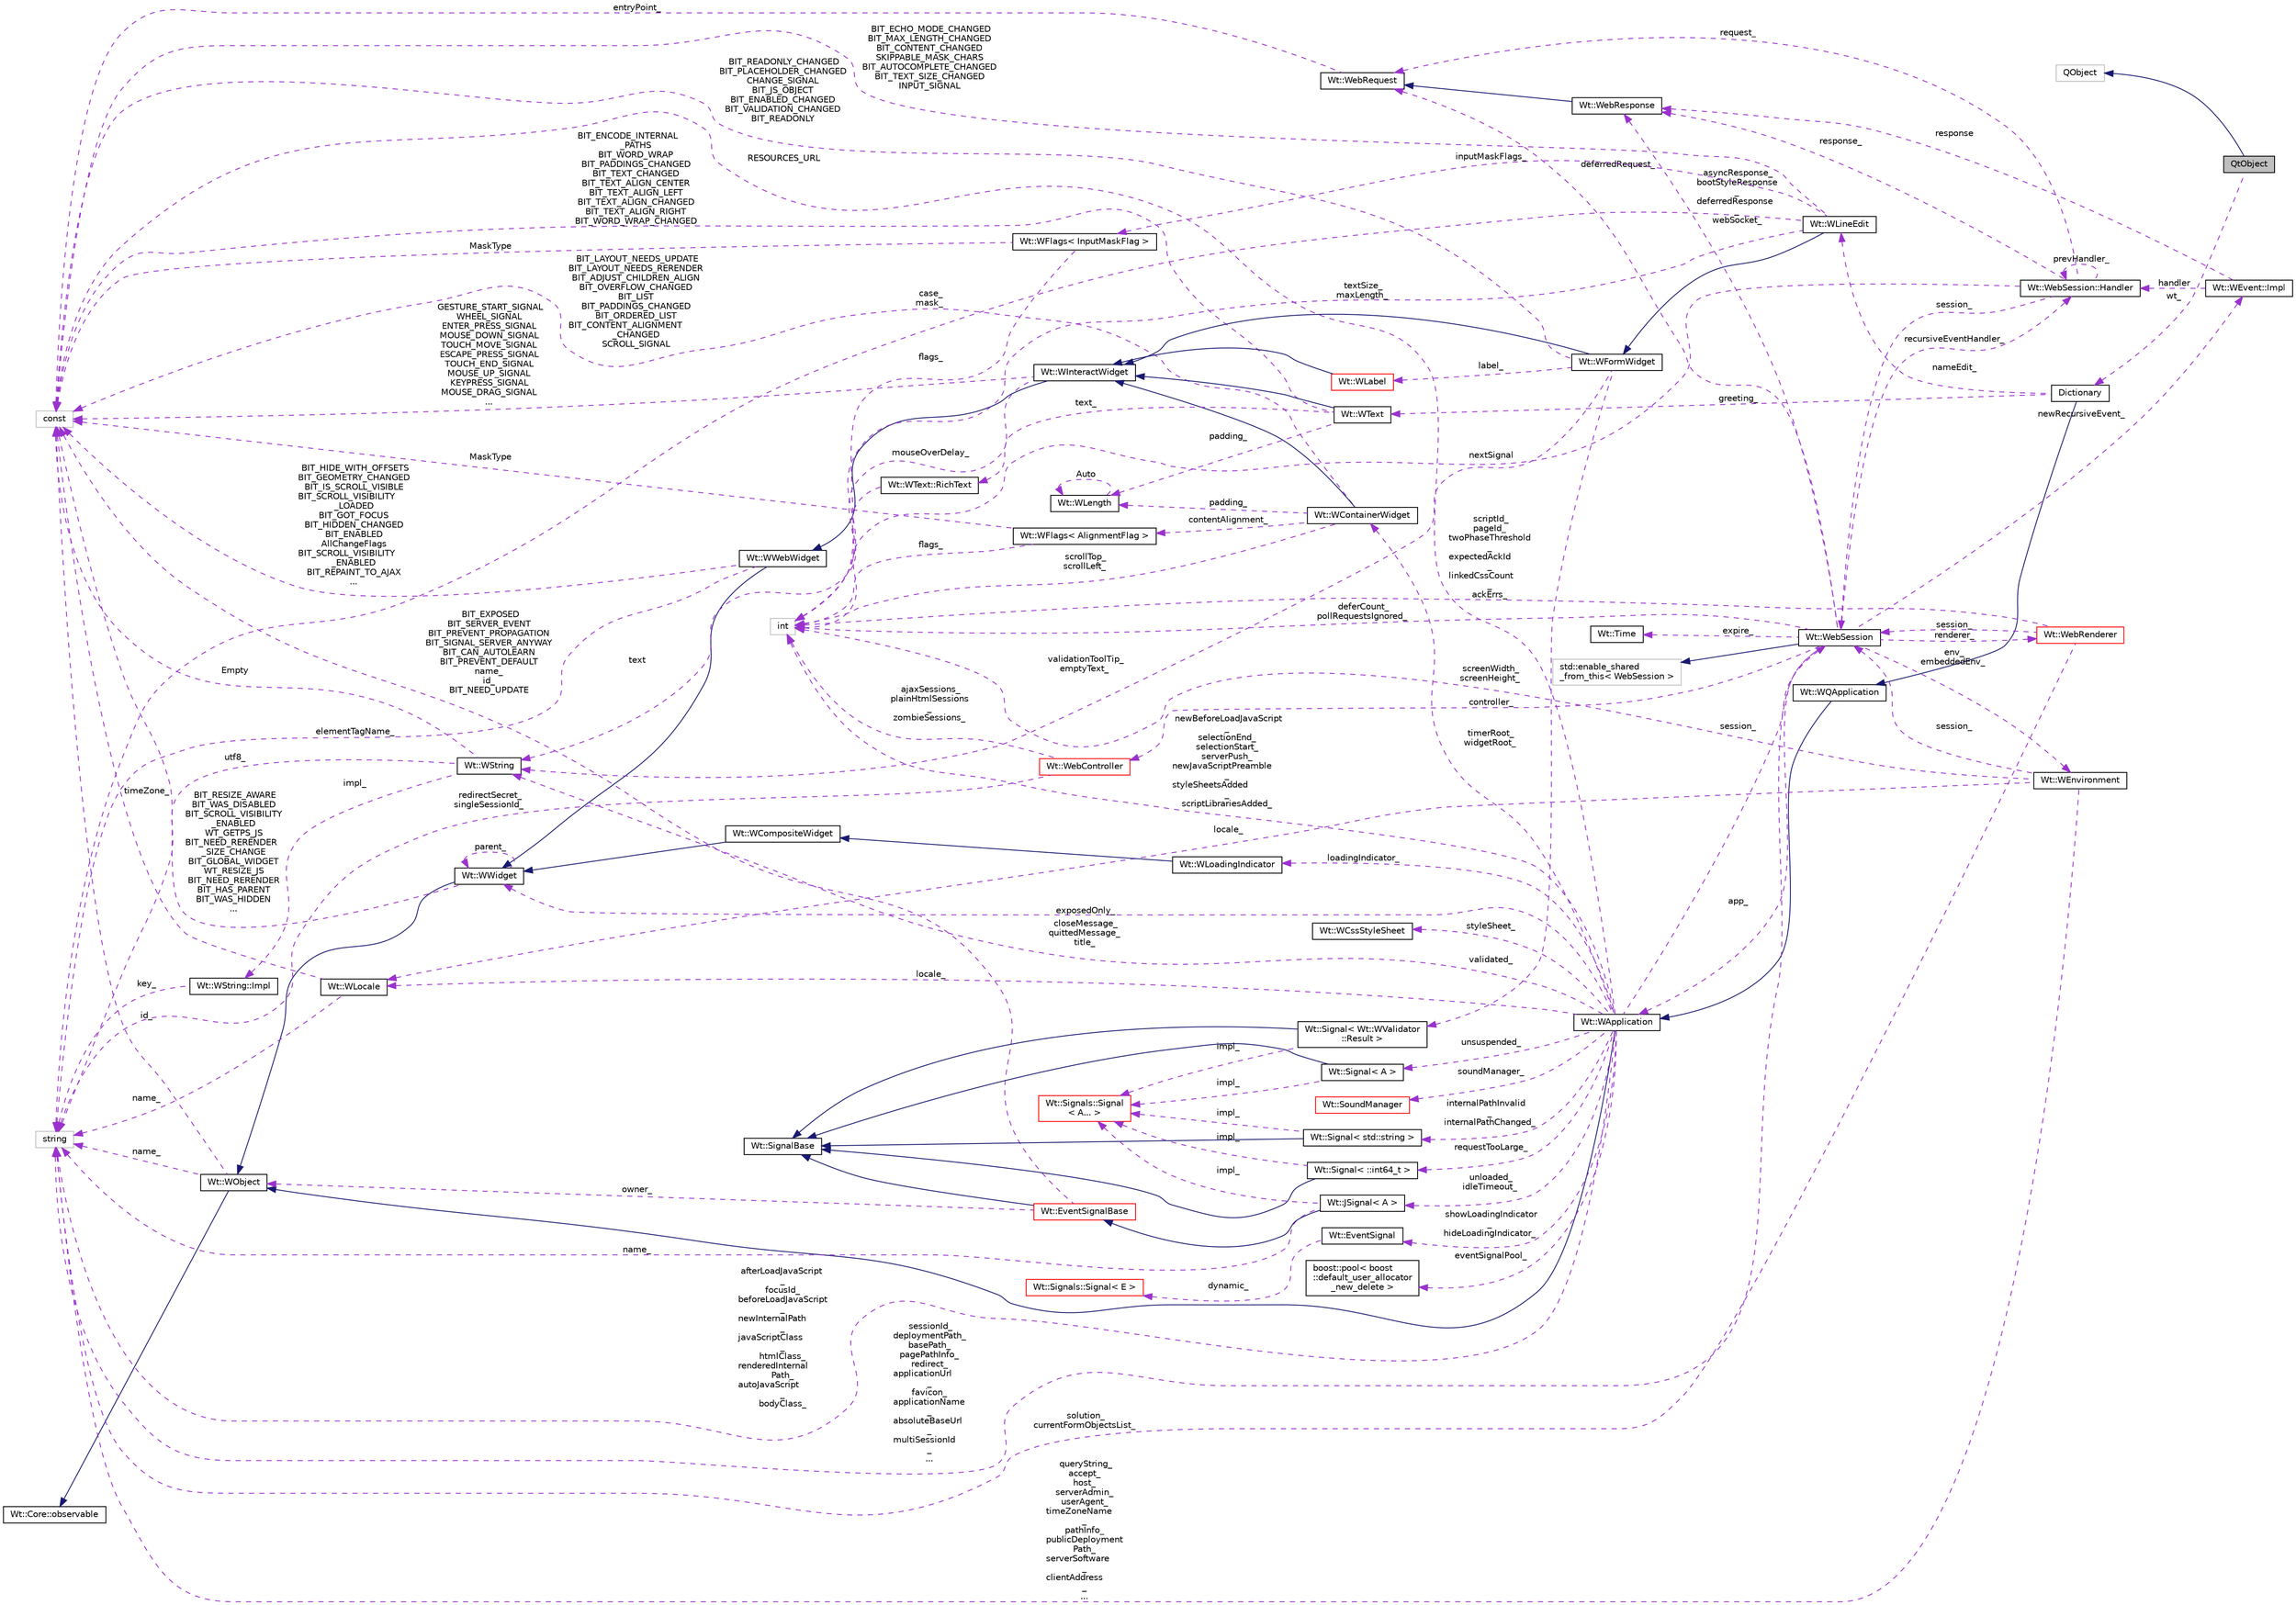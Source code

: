 digraph "QtObject"
{
 // LATEX_PDF_SIZE
  edge [fontname="Helvetica",fontsize="10",labelfontname="Helvetica",labelfontsize="10"];
  node [fontname="Helvetica",fontsize="10",shape=record];
  rankdir="LR";
  Node1 [label="QtObject",height=0.2,width=0.4,color="black", fillcolor="grey75", style="filled", fontcolor="black",tooltip="A simple Qt object with sample signal and slot."];
  Node2 -> Node1 [dir="back",color="midnightblue",fontsize="10",style="solid",fontname="Helvetica"];
  Node2 [label="QObject",height=0.2,width=0.4,color="grey75", fillcolor="white", style="filled",tooltip=" "];
  Node3 -> Node1 [dir="back",color="darkorchid3",fontsize="10",style="dashed",label=" wt_" ,fontname="Helvetica"];
  Node3 [label="Dictionary",height=0.2,width=0.4,color="black", fillcolor="white", style="filled",URL="$classDictionary.html",tooltip=" "];
  Node4 -> Node3 [dir="back",color="midnightblue",fontsize="10",style="solid",fontname="Helvetica"];
  Node4 [label="Wt::WQApplication",height=0.2,width=0.4,color="black", fillcolor="white", style="filled",URL="$classWt_1_1WQApplication.html",tooltip="An application class that provides interopability between Wt and Qt."];
  Node5 -> Node4 [dir="back",color="midnightblue",fontsize="10",style="solid",fontname="Helvetica"];
  Node5 [label="Wt::WApplication",height=0.2,width=0.4,color="black", fillcolor="white", style="filled",URL="$classWt_1_1WApplication.html",tooltip="Represents an application instance for a single session."];
  Node6 -> Node5 [dir="back",color="midnightblue",fontsize="10",style="solid",fontname="Helvetica"];
  Node6 [label="Wt::WObject",height=0.2,width=0.4,color="black", fillcolor="white", style="filled",URL="$classWt_1_1WObject.html",tooltip="A base class for objects that participate in the signal/slot system."];
  Node7 -> Node6 [dir="back",color="midnightblue",fontsize="10",style="solid",fontname="Helvetica"];
  Node7 [label="Wt::Core::observable",height=0.2,width=0.4,color="black", fillcolor="white", style="filled",URL="$classWt_1_1Core_1_1observable.html",tooltip="A base class for objects whose life-time can be tracked."];
  Node8 -> Node6 [dir="back",color="darkorchid3",fontsize="10",style="dashed",label=" name_" ,fontname="Helvetica"];
  Node8 [label="string",height=0.2,width=0.4,color="grey75", fillcolor="white", style="filled",tooltip=" "];
  Node9 -> Node6 [dir="back",color="darkorchid3",fontsize="10",style="dashed",label=" id_" ,fontname="Helvetica"];
  Node9 [label="const",height=0.2,width=0.4,color="grey75", fillcolor="white", style="filled",tooltip=" "];
  Node10 -> Node5 [dir="back",color="darkorchid3",fontsize="10",style="dashed",label=" timerRoot_\nwidgetRoot_" ,fontname="Helvetica"];
  Node10 [label="Wt::WContainerWidget",height=0.2,width=0.4,color="black", fillcolor="white", style="filled",URL="$classWt_1_1WContainerWidget.html",tooltip="A widget that holds and manages child widgets."];
  Node11 -> Node10 [dir="back",color="midnightblue",fontsize="10",style="solid",fontname="Helvetica"];
  Node11 [label="Wt::WInteractWidget",height=0.2,width=0.4,color="black", fillcolor="white", style="filled",URL="$classWt_1_1WInteractWidget.html",tooltip="An abstract widget that can receive user-interface interaction."];
  Node12 -> Node11 [dir="back",color="midnightblue",fontsize="10",style="solid",fontname="Helvetica"];
  Node12 [label="Wt::WWebWidget",height=0.2,width=0.4,color="black", fillcolor="white", style="filled",URL="$classWt_1_1WWebWidget.html",tooltip="A base class for widgets with an HTML counterpart."];
  Node13 -> Node12 [dir="back",color="midnightblue",fontsize="10",style="solid",fontname="Helvetica"];
  Node13 [label="Wt::WWidget",height=0.2,width=0.4,color="black", fillcolor="white", style="filled",URL="$classWt_1_1WWidget.html",tooltip="The abstract base class for a user-interface component."];
  Node6 -> Node13 [dir="back",color="midnightblue",fontsize="10",style="solid",fontname="Helvetica"];
  Node13 -> Node13 [dir="back",color="darkorchid3",fontsize="10",style="dashed",label=" parent_" ,fontname="Helvetica"];
  Node9 -> Node13 [dir="back",color="darkorchid3",fontsize="10",style="dashed",label=" BIT_RESIZE_AWARE\nBIT_WAS_DISABLED\nBIT_SCROLL_VISIBILITY\l_ENABLED\nWT_GETPS_JS\nBIT_NEED_RERENDER\l_SIZE_CHANGE\nBIT_GLOBAL_WIDGET\nWT_RESIZE_JS\nBIT_NEED_RERENDER\nBIT_HAS_PARENT\nBIT_WAS_HIDDEN\n..." ,fontname="Helvetica"];
  Node8 -> Node12 [dir="back",color="darkorchid3",fontsize="10",style="dashed",label=" elementTagName_" ,fontname="Helvetica"];
  Node9 -> Node12 [dir="back",color="darkorchid3",fontsize="10",style="dashed",label=" BIT_HIDE_WITH_OFFSETS\nBIT_GEOMETRY_CHANGED\nBIT_IS_SCROLL_VISIBLE\nBIT_SCROLL_VISIBILITY\l_LOADED\nBIT_GOT_FOCUS\nBIT_HIDDEN_CHANGED\nBIT_ENABLED\nAllChangeFlags\nBIT_SCROLL_VISIBILITY\l_ENABLED\nBIT_REPAINT_TO_AJAX\n..." ,fontname="Helvetica"];
  Node14 -> Node11 [dir="back",color="darkorchid3",fontsize="10",style="dashed",label=" mouseOverDelay_" ,fontname="Helvetica"];
  Node14 [label="int",height=0.2,width=0.4,color="grey75", fillcolor="white", style="filled",tooltip=" "];
  Node9 -> Node11 [dir="back",color="darkorchid3",fontsize="10",style="dashed",label=" GESTURE_START_SIGNAL\nWHEEL_SIGNAL\nENTER_PRESS_SIGNAL\nMOUSE_DOWN_SIGNAL\nTOUCH_MOVE_SIGNAL\nESCAPE_PRESS_SIGNAL\nTOUCH_END_SIGNAL\nMOUSE_UP_SIGNAL\nKEYPRESS_SIGNAL\nMOUSE_DRAG_SIGNAL\n..." ,fontname="Helvetica"];
  Node14 -> Node10 [dir="back",color="darkorchid3",fontsize="10",style="dashed",label=" scrollTop_\nscrollLeft_" ,fontname="Helvetica"];
  Node15 -> Node10 [dir="back",color="darkorchid3",fontsize="10",style="dashed",label=" contentAlignment_" ,fontname="Helvetica"];
  Node15 [label="Wt::WFlags\< AlignmentFlag \>",height=0.2,width=0.4,color="black", fillcolor="white", style="filled",URL="$classWt_1_1WFlags.html",tooltip=" "];
  Node14 -> Node15 [dir="back",color="darkorchid3",fontsize="10",style="dashed",label=" flags_" ,fontname="Helvetica"];
  Node9 -> Node15 [dir="back",color="darkorchid3",fontsize="10",style="dashed",label=" MaskType" ,fontname="Helvetica"];
  Node16 -> Node10 [dir="back",color="darkorchid3",fontsize="10",style="dashed",label=" padding_" ,fontname="Helvetica"];
  Node16 [label="Wt::WLength",height=0.2,width=0.4,color="black", fillcolor="white", style="filled",URL="$classWt_1_1WLength.html",tooltip="A value class that describes a CSS length."];
  Node16 -> Node16 [dir="back",color="darkorchid3",fontsize="10",style="dashed",label=" Auto" ,fontname="Helvetica"];
  Node9 -> Node10 [dir="back",color="darkorchid3",fontsize="10",style="dashed",label=" BIT_LAYOUT_NEEDS_UPDATE\nBIT_LAYOUT_NEEDS_RERENDER\nBIT_ADJUST_CHILDREN_ALIGN\nBIT_OVERFLOW_CHANGED\nBIT_LIST\nBIT_PADDINGS_CHANGED\nBIT_ORDERED_LIST\nBIT_CONTENT_ALIGNMENT\l_CHANGED\nSCROLL_SIGNAL" ,fontname="Helvetica"];
  Node17 -> Node5 [dir="back",color="darkorchid3",fontsize="10",style="dashed",label=" unsuspended_" ,fontname="Helvetica"];
  Node17 [label="Wt::Signal\< A \>",height=0.2,width=0.4,color="black", fillcolor="white", style="filled",URL="$classWt_1_1Signal.html",tooltip="A signal that propagates events to listeners."];
  Node18 -> Node17 [dir="back",color="midnightblue",fontsize="10",style="solid",fontname="Helvetica"];
  Node18 [label="Wt::SignalBase",height=0.2,width=0.4,color="black", fillcolor="white", style="filled",URL="$classWt_1_1SignalBase.html",tooltip="Abstract base class of a signal."];
  Node19 -> Node17 [dir="back",color="darkorchid3",fontsize="10",style="dashed",label=" impl_" ,fontname="Helvetica"];
  Node19 [label="Wt::Signals::Signal\l\< A... \>",height=0.2,width=0.4,color="red", fillcolor="white", style="filled",URL="$structWt_1_1Signals_1_1Signal.html",tooltip=" "];
  Node26 -> Node5 [dir="back",color="darkorchid3",fontsize="10",style="dashed",label=" session_" ,fontname="Helvetica"];
  Node26 [label="Wt::WebSession",height=0.2,width=0.4,color="black", fillcolor="white", style="filled",URL="$classWt_1_1WebSession.html",tooltip=" "];
  Node27 -> Node26 [dir="back",color="midnightblue",fontsize="10",style="solid",fontname="Helvetica"];
  Node27 [label="std::enable_shared\l_from_this\< WebSession \>",height=0.2,width=0.4,color="grey75", fillcolor="white", style="filled",tooltip=" "];
  Node5 -> Node26 [dir="back",color="darkorchid3",fontsize="10",style="dashed",label=" app_" ,fontname="Helvetica"];
  Node28 -> Node26 [dir="back",color="darkorchid3",fontsize="10",style="dashed",label=" env_\nembeddedEnv_" ,fontname="Helvetica"];
  Node28 [label="Wt::WEnvironment",height=0.2,width=0.4,color="black", fillcolor="white", style="filled",URL="$classWt_1_1WEnvironment.html",tooltip="A class that captures information on the application environment."];
  Node26 -> Node28 [dir="back",color="darkorchid3",fontsize="10",style="dashed",label=" session_" ,fontname="Helvetica"];
  Node29 -> Node28 [dir="back",color="darkorchid3",fontsize="10",style="dashed",label=" locale_" ,fontname="Helvetica"];
  Node29 [label="Wt::WLocale",height=0.2,width=0.4,color="black", fillcolor="white", style="filled",URL="$classWt_1_1WLocale.html",tooltip="A locale."];
  Node8 -> Node29 [dir="back",color="darkorchid3",fontsize="10",style="dashed",label=" name_" ,fontname="Helvetica"];
  Node9 -> Node29 [dir="back",color="darkorchid3",fontsize="10",style="dashed",label=" timeZone_" ,fontname="Helvetica"];
  Node14 -> Node28 [dir="back",color="darkorchid3",fontsize="10",style="dashed",label=" screenWidth_\nscreenHeight_" ,fontname="Helvetica"];
  Node8 -> Node28 [dir="back",color="darkorchid3",fontsize="10",style="dashed",label=" queryString_\naccept_\nhost_\nserverAdmin_\nuserAgent_\ntimeZoneName\l_\npathInfo_\npublicDeployment\lPath_\nserverSoftware\l_\nclientAddress\l_\n..." ,fontname="Helvetica"];
  Node30 -> Node26 [dir="back",color="darkorchid3",fontsize="10",style="dashed",label=" deferredRequest_" ,fontname="Helvetica"];
  Node30 [label="Wt::WebRequest",height=0.2,width=0.4,color="black", fillcolor="white", style="filled",URL="$classWt_1_1WebRequest.html",tooltip=" "];
  Node9 -> Node30 [dir="back",color="darkorchid3",fontsize="10",style="dashed",label=" entryPoint_" ,fontname="Helvetica"];
  Node31 -> Node26 [dir="back",color="darkorchid3",fontsize="10",style="dashed",label=" renderer_" ,fontname="Helvetica"];
  Node31 [label="Wt::WebRenderer",height=0.2,width=0.4,color="red", fillcolor="white", style="filled",URL="$classWt_1_1WebRenderer.html",tooltip=" "];
  Node26 -> Node31 [dir="back",color="darkorchid3",fontsize="10",style="dashed",label=" session_" ,fontname="Helvetica"];
  Node14 -> Node31 [dir="back",color="darkorchid3",fontsize="10",style="dashed",label=" scriptId_\npageId_\ntwoPhaseThreshold\l_\nexpectedAckId\l_\nlinkedCssCount\l_\nackErrs_" ,fontname="Helvetica"];
  Node8 -> Node31 [dir="back",color="darkorchid3",fontsize="10",style="dashed",label=" solution_\ncurrentFormObjectsList_" ,fontname="Helvetica"];
  Node34 -> Node26 [dir="back",color="darkorchid3",fontsize="10",style="dashed",label=" newRecursiveEvent_" ,fontname="Helvetica"];
  Node34 [label="Wt::WEvent::Impl",height=0.2,width=0.4,color="black", fillcolor="white", style="filled",URL="$structWt_1_1WEvent_1_1Impl.html",tooltip=" "];
  Node35 -> Node34 [dir="back",color="darkorchid3",fontsize="10",style="dashed",label=" response" ,fontname="Helvetica"];
  Node35 [label="Wt::WebResponse",height=0.2,width=0.4,color="black", fillcolor="white", style="filled",URL="$classWt_1_1WebResponse.html",tooltip=" "];
  Node30 -> Node35 [dir="back",color="midnightblue",fontsize="10",style="solid",fontname="Helvetica"];
  Node36 -> Node34 [dir="back",color="darkorchid3",fontsize="10",style="dashed",label=" handler" ,fontname="Helvetica"];
  Node36 [label="Wt::WebSession::Handler",height=0.2,width=0.4,color="black", fillcolor="white", style="filled",URL="$classWt_1_1WebSession_1_1Handler.html",tooltip=" "];
  Node30 -> Node36 [dir="back",color="darkorchid3",fontsize="10",style="dashed",label=" request_" ,fontname="Helvetica"];
  Node26 -> Node36 [dir="back",color="darkorchid3",fontsize="10",style="dashed",label=" session_" ,fontname="Helvetica"];
  Node35 -> Node36 [dir="back",color="darkorchid3",fontsize="10",style="dashed",label=" response_" ,fontname="Helvetica"];
  Node14 -> Node36 [dir="back",color="darkorchid3",fontsize="10",style="dashed",label=" nextSignal" ,fontname="Helvetica"];
  Node36 -> Node36 [dir="back",color="darkorchid3",fontsize="10",style="dashed",label=" prevHandler_" ,fontname="Helvetica"];
  Node37 -> Node26 [dir="back",color="darkorchid3",fontsize="10",style="dashed",label=" expire_" ,fontname="Helvetica"];
  Node37 [label="Wt::Time",height=0.2,width=0.4,color="black", fillcolor="white", style="filled",URL="$classWt_1_1Time.html",tooltip=" "];
  Node38 -> Node26 [dir="back",color="darkorchid3",fontsize="10",style="dashed",label=" controller_" ,fontname="Helvetica"];
  Node38 [label="Wt::WebController",height=0.2,width=0.4,color="red", fillcolor="white", style="filled",URL="$classWt_1_1WebController.html",tooltip=" "];
  Node14 -> Node38 [dir="back",color="darkorchid3",fontsize="10",style="dashed",label=" ajaxSessions_\nplainHtmlSessions\l_\nzombieSessions_" ,fontname="Helvetica"];
  Node8 -> Node38 [dir="back",color="darkorchid3",fontsize="10",style="dashed",label=" redirectSecret_\nsingleSessionId_" ,fontname="Helvetica"];
  Node35 -> Node26 [dir="back",color="darkorchid3",fontsize="10",style="dashed",label=" asyncResponse_\nbootStyleResponse\l_\ndeferredResponse\l_\nwebSocket_" ,fontname="Helvetica"];
  Node14 -> Node26 [dir="back",color="darkorchid3",fontsize="10",style="dashed",label=" deferCount_\npollRequestsIgnored_" ,fontname="Helvetica"];
  Node8 -> Node26 [dir="back",color="darkorchid3",fontsize="10",style="dashed",label=" sessionId_\ndeploymentPath_\nbasePath_\npagePathInfo_\nredirect_\napplicationUrl\l_\nfavicon_\napplicationName\l_\nabsoluteBaseUrl\l_\nmultiSessionId\l_\n..." ,fontname="Helvetica"];
  Node36 -> Node26 [dir="back",color="darkorchid3",fontsize="10",style="dashed",label=" recursiveEventHandler_" ,fontname="Helvetica"];
  Node45 -> Node5 [dir="back",color="darkorchid3",fontsize="10",style="dashed",label=" closeMessage_\nquittedMessage_\ntitle_" ,fontname="Helvetica"];
  Node45 [label="Wt::WString",height=0.2,width=0.4,color="black", fillcolor="white", style="filled",URL="$classWt_1_1WString.html",tooltip="A value class which describes a locale-aware unicode string."];
  Node46 -> Node45 [dir="back",color="darkorchid3",fontsize="10",style="dashed",label=" impl_" ,fontname="Helvetica"];
  Node46 [label="Wt::WString::Impl",height=0.2,width=0.4,color="black", fillcolor="white", style="filled",URL="$structWt_1_1WString_1_1Impl.html",tooltip=" "];
  Node8 -> Node46 [dir="back",color="darkorchid3",fontsize="10",style="dashed",label=" key_" ,fontname="Helvetica"];
  Node8 -> Node45 [dir="back",color="darkorchid3",fontsize="10",style="dashed",label=" utf8_" ,fontname="Helvetica"];
  Node9 -> Node45 [dir="back",color="darkorchid3",fontsize="10",style="dashed",label=" Empty" ,fontname="Helvetica"];
  Node47 -> Node5 [dir="back",color="darkorchid3",fontsize="10",style="dashed",label=" showLoadingIndicator\l_\nhideLoadingIndicator_" ,fontname="Helvetica"];
  Node47 [label="Wt::EventSignal",height=0.2,width=0.4,color="black", fillcolor="white", style="filled",URL="$classWt_1_1EventSignal.html",tooltip="A signal that conveys user-interface events."];
  Node48 -> Node47 [dir="back",color="darkorchid3",fontsize="10",style="dashed",label=" dynamic_" ,fontname="Helvetica"];
  Node48 [label="Wt::Signals::Signal\< E \>",height=0.2,width=0.4,color="red", fillcolor="white", style="filled",URL="$structWt_1_1Signals_1_1Signal.html",tooltip=" "];
  Node49 -> Node5 [dir="back",color="darkorchid3",fontsize="10",style="dashed",label=" eventSignalPool_" ,fontname="Helvetica"];
  Node49 [label="boost::pool\< boost\l::default_user_allocator\l_new_delete \>",height=0.2,width=0.4,color="black", fillcolor="white", style="filled",URL="$classboost_1_1pool.html",tooltip=" "];
  Node29 -> Node5 [dir="back",color="darkorchid3",fontsize="10",style="dashed",label=" locale_" ,fontname="Helvetica"];
  Node50 -> Node5 [dir="back",color="darkorchid3",fontsize="10",style="dashed",label=" unloaded_\nidleTimeout_" ,fontname="Helvetica"];
  Node50 [label="Wt::JSignal\< A \>",height=0.2,width=0.4,color="black", fillcolor="white", style="filled",URL="$classWt_1_1JSignal.html",tooltip="A signal to relay JavaScript to C++ calls."];
  Node51 -> Node50 [dir="back",color="midnightblue",fontsize="10",style="solid",fontname="Helvetica"];
  Node51 [label="Wt::EventSignalBase",height=0.2,width=0.4,color="red", fillcolor="white", style="filled",URL="$classWt_1_1EventSignalBase.html",tooltip="Abstract base class of an event signal."];
  Node18 -> Node51 [dir="back",color="midnightblue",fontsize="10",style="solid",fontname="Helvetica"];
  Node6 -> Node51 [dir="back",color="darkorchid3",fontsize="10",style="dashed",label=" owner_" ,fontname="Helvetica"];
  Node9 -> Node51 [dir="back",color="darkorchid3",fontsize="10",style="dashed",label=" BIT_EXPOSED\nBIT_SERVER_EVENT\nBIT_PREVENT_PROPAGATION\nBIT_SIGNAL_SERVER_ANYWAY\nBIT_CAN_AUTOLEARN\nBIT_PREVENT_DEFAULT\nname_\nid_\nBIT_NEED_UPDATE" ,fontname="Helvetica"];
  Node8 -> Node50 [dir="back",color="darkorchid3",fontsize="10",style="dashed",label=" name_" ,fontname="Helvetica"];
  Node19 -> Node50 [dir="back",color="darkorchid3",fontsize="10",style="dashed",label=" impl_" ,fontname="Helvetica"];
  Node53 -> Node5 [dir="back",color="darkorchid3",fontsize="10",style="dashed",label=" loadingIndicator_" ,fontname="Helvetica"];
  Node53 [label="Wt::WLoadingIndicator",height=0.2,width=0.4,color="black", fillcolor="white", style="filled",URL="$classWt_1_1WLoadingIndicator.html",tooltip="An abstract interface for a loading indicator."];
  Node54 -> Node53 [dir="back",color="midnightblue",fontsize="10",style="solid",fontname="Helvetica"];
  Node54 [label="Wt::WCompositeWidget",height=0.2,width=0.4,color="black", fillcolor="white", style="filled",URL="$classWt_1_1WCompositeWidget.html",tooltip="A widget that hides the implementation of composite widgets."];
  Node13 -> Node54 [dir="back",color="midnightblue",fontsize="10",style="solid",fontname="Helvetica"];
  Node55 -> Node5 [dir="back",color="darkorchid3",fontsize="10",style="dashed",label=" styleSheet_" ,fontname="Helvetica"];
  Node55 [label="Wt::WCssStyleSheet",height=0.2,width=0.4,color="black", fillcolor="white", style="filled",URL="$classWt_1_1WCssStyleSheet.html",tooltip="A CSS style sheet."];
  Node56 -> Node5 [dir="back",color="darkorchid3",fontsize="10",style="dashed",label=" internalPathInvalid\l_\ninternalPathChanged_" ,fontname="Helvetica"];
  Node56 [label="Wt::Signal\< std::string \>",height=0.2,width=0.4,color="black", fillcolor="white", style="filled",URL="$classWt_1_1Signal.html",tooltip=" "];
  Node18 -> Node56 [dir="back",color="midnightblue",fontsize="10",style="solid",fontname="Helvetica"];
  Node19 -> Node56 [dir="back",color="darkorchid3",fontsize="10",style="dashed",label=" impl_" ,fontname="Helvetica"];
  Node57 -> Node5 [dir="back",color="darkorchid3",fontsize="10",style="dashed",label=" requestTooLarge_" ,fontname="Helvetica"];
  Node57 [label="Wt::Signal\< ::int64_t \>",height=0.2,width=0.4,color="black", fillcolor="white", style="filled",URL="$classWt_1_1Signal.html",tooltip=" "];
  Node18 -> Node57 [dir="back",color="midnightblue",fontsize="10",style="solid",fontname="Helvetica"];
  Node19 -> Node57 [dir="back",color="darkorchid3",fontsize="10",style="dashed",label=" impl_" ,fontname="Helvetica"];
  Node14 -> Node5 [dir="back",color="darkorchid3",fontsize="10",style="dashed",label=" newBeforeLoadJavaScript\l_\nselectionEnd_\nselectionStart_\nserverPush_\nnewJavaScriptPreamble\l_\nstyleSheetsAdded\l_\nscriptLibrariesAdded_" ,fontname="Helvetica"];
  Node58 -> Node5 [dir="back",color="darkorchid3",fontsize="10",style="dashed",label=" soundManager_" ,fontname="Helvetica"];
  Node58 [label="Wt::SoundManager",height=0.2,width=0.4,color="red", fillcolor="white", style="filled",URL="$classWt_1_1SoundManager.html",tooltip=" "];
  Node13 -> Node5 [dir="back",color="darkorchid3",fontsize="10",style="dashed",label=" exposedOnly_" ,fontname="Helvetica"];
  Node8 -> Node5 [dir="back",color="darkorchid3",fontsize="10",style="dashed",label=" afterLoadJavaScript\l_\nfocusId_\nbeforeLoadJavaScript\l_\nnewInternalPath\l_\njavaScriptClass\l_\nhtmlClass_\nrenderedInternal\lPath_\nautoJavaScript\l_\nbodyClass_" ,fontname="Helvetica"];
  Node9 -> Node5 [dir="back",color="darkorchid3",fontsize="10",style="dashed",label=" RESOURCES_URL" ,fontname="Helvetica"];
  Node69 -> Node3 [dir="back",color="darkorchid3",fontsize="10",style="dashed",label=" nameEdit_" ,fontname="Helvetica"];
  Node69 [label="Wt::WLineEdit",height=0.2,width=0.4,color="black", fillcolor="white", style="filled",URL="$classWt_1_1WLineEdit.html",tooltip="A widget that provides a single line edit."];
  Node70 -> Node69 [dir="back",color="midnightblue",fontsize="10",style="solid",fontname="Helvetica"];
  Node70 [label="Wt::WFormWidget",height=0.2,width=0.4,color="black", fillcolor="white", style="filled",URL="$classWt_1_1WFormWidget.html",tooltip="An abstract widget that corresponds to an HTML form element."];
  Node11 -> Node70 [dir="back",color="midnightblue",fontsize="10",style="solid",fontname="Helvetica"];
  Node45 -> Node70 [dir="back",color="darkorchid3",fontsize="10",style="dashed",label=" validationToolTip_\nemptyText_" ,fontname="Helvetica"];
  Node71 -> Node70 [dir="back",color="darkorchid3",fontsize="10",style="dashed",label=" label_" ,fontname="Helvetica"];
  Node71 [label="Wt::WLabel",height=0.2,width=0.4,color="red", fillcolor="white", style="filled",URL="$classWt_1_1WLabel.html",tooltip="A label for a form field."];
  Node11 -> Node71 [dir="back",color="midnightblue",fontsize="10",style="solid",fontname="Helvetica"];
  Node73 -> Node70 [dir="back",color="darkorchid3",fontsize="10",style="dashed",label=" validated_" ,fontname="Helvetica"];
  Node73 [label="Wt::Signal\< Wt::WValidator\l::Result \>",height=0.2,width=0.4,color="black", fillcolor="white", style="filled",URL="$classWt_1_1Signal.html",tooltip=" "];
  Node18 -> Node73 [dir="back",color="midnightblue",fontsize="10",style="solid",fontname="Helvetica"];
  Node19 -> Node73 [dir="back",color="darkorchid3",fontsize="10",style="dashed",label=" impl_" ,fontname="Helvetica"];
  Node9 -> Node70 [dir="back",color="darkorchid3",fontsize="10",style="dashed",label=" BIT_READONLY_CHANGED\nBIT_PLACEHOLDER_CHANGED\nCHANGE_SIGNAL\nBIT_JS_OBJECT\nBIT_ENABLED_CHANGED\nBIT_VALIDATION_CHANGED\nBIT_READONLY" ,fontname="Helvetica"];
  Node74 -> Node69 [dir="back",color="darkorchid3",fontsize="10",style="dashed",label=" inputMaskFlags_" ,fontname="Helvetica"];
  Node74 [label="Wt::WFlags\< InputMaskFlag \>",height=0.2,width=0.4,color="black", fillcolor="white", style="filled",URL="$classWt_1_1WFlags.html",tooltip=" "];
  Node14 -> Node74 [dir="back",color="darkorchid3",fontsize="10",style="dashed",label=" flags_" ,fontname="Helvetica"];
  Node9 -> Node74 [dir="back",color="darkorchid3",fontsize="10",style="dashed",label=" MaskType" ,fontname="Helvetica"];
  Node14 -> Node69 [dir="back",color="darkorchid3",fontsize="10",style="dashed",label=" textSize_\nmaxLength_" ,fontname="Helvetica"];
  Node8 -> Node69 [dir="back",color="darkorchid3",fontsize="10",style="dashed",label=" case_\nmask_" ,fontname="Helvetica"];
  Node9 -> Node69 [dir="back",color="darkorchid3",fontsize="10",style="dashed",label=" BIT_ECHO_MODE_CHANGED\nBIT_MAX_LENGTH_CHANGED\nBIT_CONTENT_CHANGED\nSKIPPABLE_MASK_CHARS\nBIT_AUTOCOMPLETE_CHANGED\nBIT_TEXT_SIZE_CHANGED\nINPUT_SIGNAL" ,fontname="Helvetica"];
  Node62 -> Node3 [dir="back",color="darkorchid3",fontsize="10",style="dashed",label=" greeting_" ,fontname="Helvetica"];
  Node62 [label="Wt::WText",height=0.2,width=0.4,color="black", fillcolor="white", style="filled",URL="$classWt_1_1WText.html",tooltip="A widget that renders (XHTML) text."];
  Node11 -> Node62 [dir="back",color="midnightblue",fontsize="10",style="solid",fontname="Helvetica"];
  Node63 -> Node62 [dir="back",color="darkorchid3",fontsize="10",style="dashed",label=" text_" ,fontname="Helvetica"];
  Node63 [label="Wt::WText::RichText",height=0.2,width=0.4,color="black", fillcolor="white", style="filled",URL="$structWt_1_1WText_1_1RichText.html",tooltip=" "];
  Node45 -> Node63 [dir="back",color="darkorchid3",fontsize="10",style="dashed",label=" text" ,fontname="Helvetica"];
  Node16 -> Node62 [dir="back",color="darkorchid3",fontsize="10",style="dashed",label=" padding_" ,fontname="Helvetica"];
  Node9 -> Node62 [dir="back",color="darkorchid3",fontsize="10",style="dashed",label=" BIT_ENCODE_INTERNAL\l_PATHS\nBIT_WORD_WRAP\nBIT_PADDINGS_CHANGED\nBIT_TEXT_CHANGED\nBIT_TEXT_ALIGN_CENTER\nBIT_TEXT_ALIGN_LEFT\nBIT_TEXT_ALIGN_CHANGED\nBIT_TEXT_ALIGN_RIGHT\nBIT_WORD_WRAP_CHANGED" ,fontname="Helvetica"];
}
